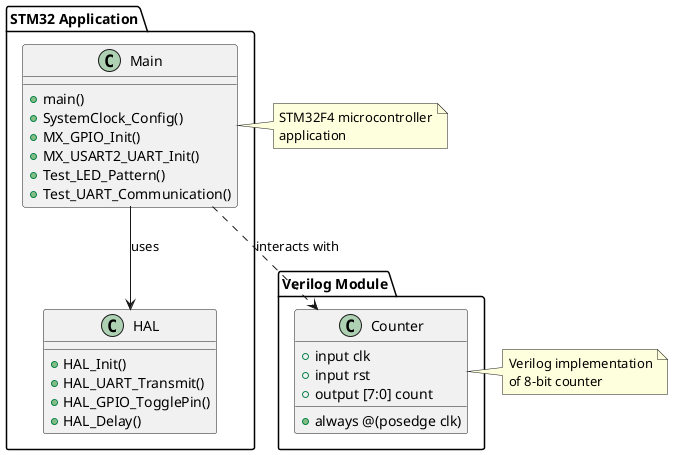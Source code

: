 @startuml
package "STM32 Application" {
    class Main {
        +main()
        +SystemClock_Config()
        +MX_GPIO_Init()
        +MX_USART2_UART_Init()
        +Test_LED_Pattern()
        +Test_UART_Communication()
    }
    
    class HAL {
        +HAL_Init()
        +HAL_UART_Transmit()
        +HAL_GPIO_TogglePin()
        +HAL_Delay()
    }
}

package "Verilog Module" {
    class Counter {
        +input clk
        +input rst
        +output [7:0] count
        +always @(posedge clk)
    }
}

Main --> HAL : uses
Main ..> Counter : interacts with

note right of Main
  STM32F4 microcontroller
  application
end note

note right of Counter
  Verilog implementation
  of 8-bit counter
end note
@enduml 